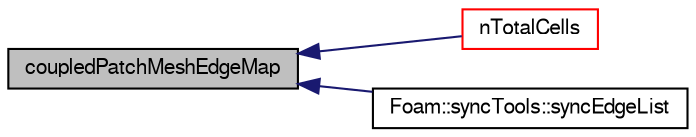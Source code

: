 digraph "coupledPatchMeshEdgeMap"
{
  bgcolor="transparent";
  edge [fontname="FreeSans",fontsize="10",labelfontname="FreeSans",labelfontsize="10"];
  node [fontname="FreeSans",fontsize="10",shape=record];
  rankdir="LR";
  Node2006 [label="coupledPatchMeshEdgeMap",height=0.2,width=0.4,color="black", fillcolor="grey75", style="filled", fontcolor="black"];
  Node2006 -> Node2007 [dir="back",color="midnightblue",fontsize="10",style="solid",fontname="FreeSans"];
  Node2007 [label="nTotalCells",height=0.2,width=0.4,color="red",URL="$a27334.html#af5f312e4d0bc5cbcc088e7c247d3a97a",tooltip="Return total number of cells in decomposed mesh. "];
  Node2006 -> Node2030 [dir="back",color="midnightblue",fontsize="10",style="solid",fontname="FreeSans"];
  Node2030 [label="Foam::syncTools::syncEdgeList",height=0.2,width=0.4,color="black",URL="$a27502.html#a86e90a506551c4d498997468519bdbb6",tooltip="Synchronize values on selected mesh edges. "];
}
